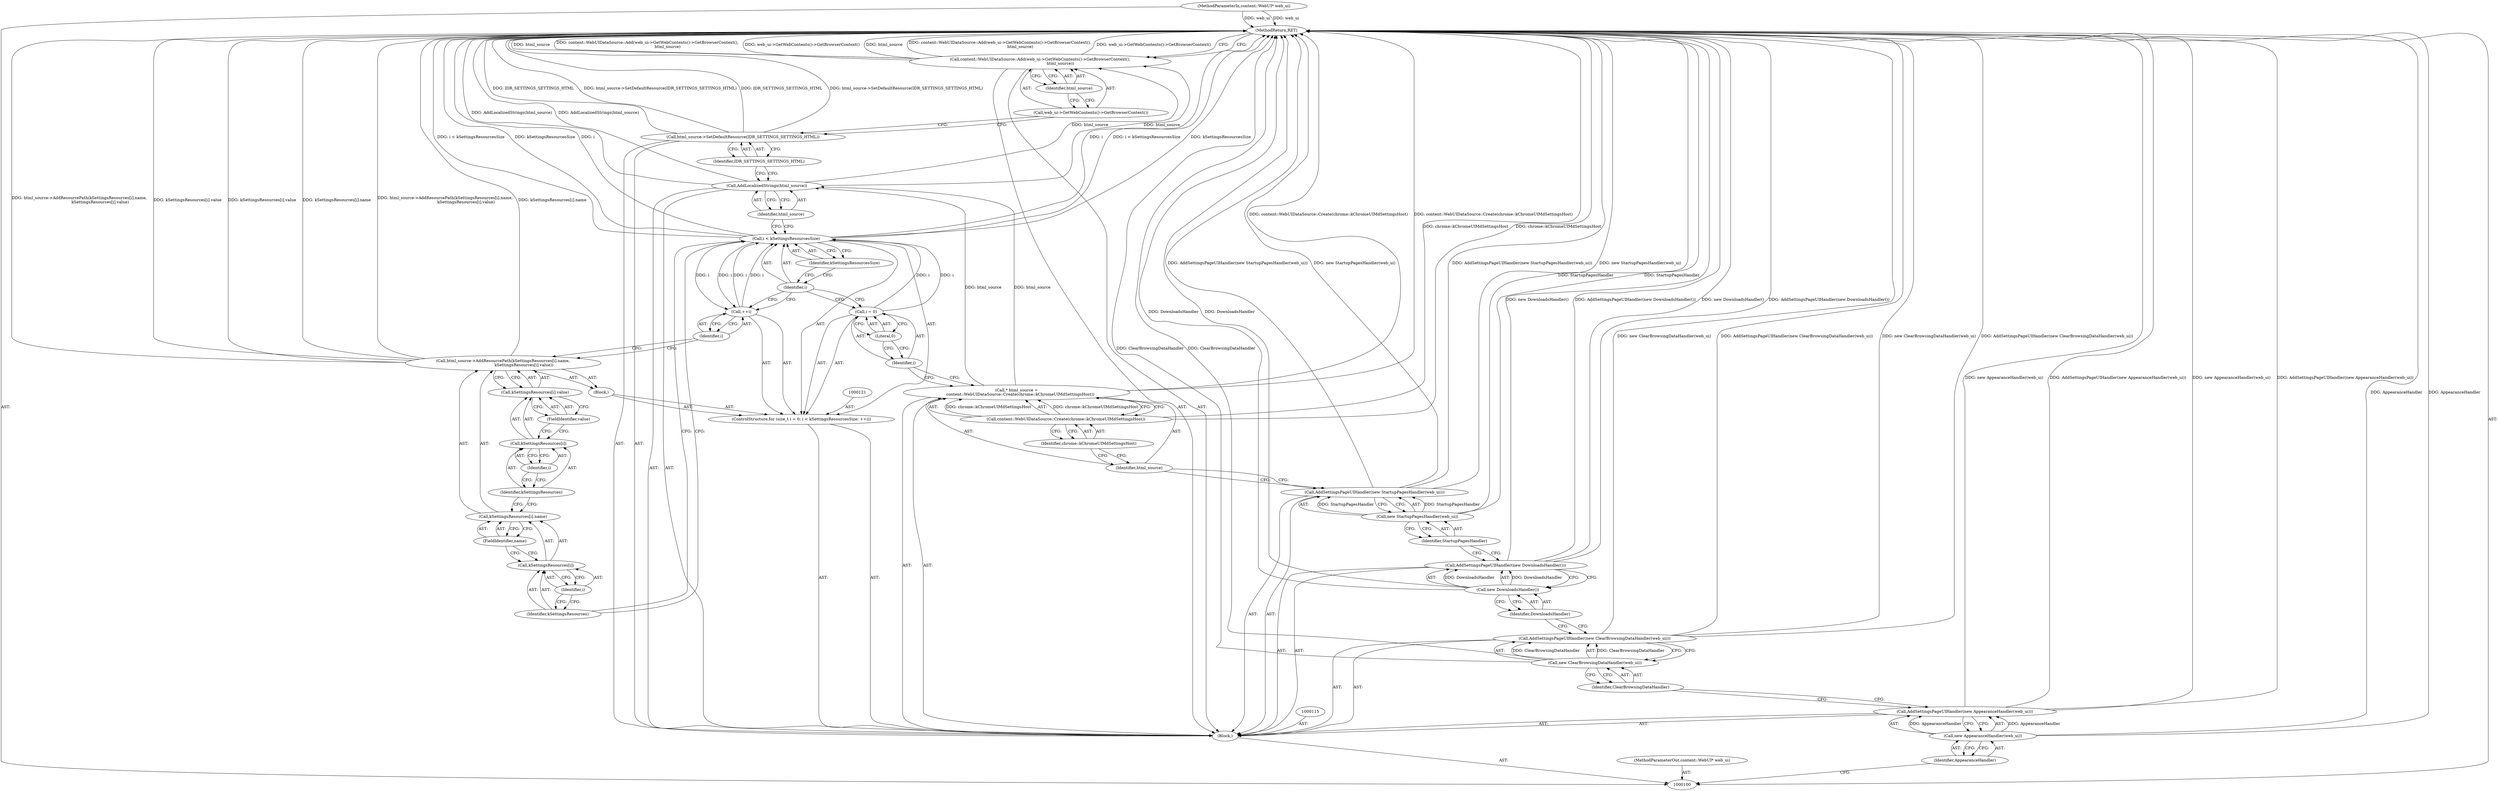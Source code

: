 digraph "0_Chrome_31b2ef216cb19fb5cec60eb507d3b2b0d30cd648" {
"1000149" [label="(MethodReturn,RET)"];
"1000101" [label="(MethodParameterIn,content::WebUI* web_ui)"];
"1000214" [label="(MethodParameterOut,content::WebUI* web_ui)"];
"1000122" [label="(Call,i = 0)"];
"1000123" [label="(Identifier,i)"];
"1000124" [label="(Literal,0)"];
"1000120" [label="(ControlStructure,for (size_t i = 0; i < kSettingsResourcesSize; ++i))"];
"1000125" [label="(Call,i < kSettingsResourcesSize)"];
"1000126" [label="(Identifier,i)"];
"1000127" [label="(Identifier,kSettingsResourcesSize)"];
"1000128" [label="(Call,++i)"];
"1000129" [label="(Identifier,i)"];
"1000130" [label="(Block,)"];
"1000132" [label="(Call,kSettingsResources[i].name)"];
"1000133" [label="(Call,kSettingsResources[i])"];
"1000134" [label="(Identifier,kSettingsResources)"];
"1000131" [label="(Call,html_source->AddResourcePath(kSettingsResources[i].name,\n                                 kSettingsResources[i].value))"];
"1000135" [label="(Identifier,i)"];
"1000136" [label="(FieldIdentifier,name)"];
"1000137" [label="(Call,kSettingsResources[i].value)"];
"1000138" [label="(Call,kSettingsResources[i])"];
"1000139" [label="(Identifier,kSettingsResources)"];
"1000140" [label="(Identifier,i)"];
"1000141" [label="(FieldIdentifier,value)"];
"1000142" [label="(Call,AddLocalizedStrings(html_source))"];
"1000143" [label="(Identifier,html_source)"];
"1000144" [label="(Call,html_source->SetDefaultResource(IDR_SETTINGS_SETTINGS_HTML))"];
"1000145" [label="(Identifier,IDR_SETTINGS_SETTINGS_HTML)"];
"1000146" [label="(Call,content::WebUIDataSource::Add(web_ui->GetWebContents()->GetBrowserContext(),\n                                html_source))"];
"1000147" [label="(Call,web_ui->GetWebContents()->GetBrowserContext())"];
"1000102" [label="(Block,)"];
"1000148" [label="(Identifier,html_source)"];
"1000104" [label="(Call,new AppearanceHandler(web_ui))"];
"1000103" [label="(Call,AddSettingsPageUIHandler(new AppearanceHandler(web_ui)))"];
"1000105" [label="(Identifier,AppearanceHandler)"];
"1000106" [label="(Call,AddSettingsPageUIHandler(new ClearBrowsingDataHandler(web_ui)))"];
"1000107" [label="(Call,new ClearBrowsingDataHandler(web_ui))"];
"1000108" [label="(Identifier,ClearBrowsingDataHandler)"];
"1000110" [label="(Call,new DownloadsHandler())"];
"1000109" [label="(Call,AddSettingsPageUIHandler(new DownloadsHandler()))"];
"1000111" [label="(Identifier,DownloadsHandler)"];
"1000113" [label="(Call,new StartupPagesHandler(web_ui))"];
"1000112" [label="(Call,AddSettingsPageUIHandler(new StartupPagesHandler(web_ui)))"];
"1000114" [label="(Identifier,StartupPagesHandler)"];
"1000116" [label="(Call,* html_source =\n      content::WebUIDataSource::Create(chrome::kChromeUIMdSettingsHost))"];
"1000117" [label="(Identifier,html_source)"];
"1000119" [label="(Identifier,chrome::kChromeUIMdSettingsHost)"];
"1000118" [label="(Call,content::WebUIDataSource::Create(chrome::kChromeUIMdSettingsHost))"];
"1000149" -> "1000100"  [label="AST: "];
"1000149" -> "1000146"  [label="CFG: "];
"1000125" -> "1000149"  [label="DDG: i"];
"1000125" -> "1000149"  [label="DDG: i < kSettingsResourcesSize"];
"1000125" -> "1000149"  [label="DDG: kSettingsResourcesSize"];
"1000142" -> "1000149"  [label="DDG: AddLocalizedStrings(html_source)"];
"1000107" -> "1000149"  [label="DDG: ClearBrowsingDataHandler"];
"1000106" -> "1000149"  [label="DDG: new ClearBrowsingDataHandler(web_ui)"];
"1000106" -> "1000149"  [label="DDG: AddSettingsPageUIHandler(new ClearBrowsingDataHandler(web_ui))"];
"1000103" -> "1000149"  [label="DDG: new AppearanceHandler(web_ui)"];
"1000103" -> "1000149"  [label="DDG: AddSettingsPageUIHandler(new AppearanceHandler(web_ui))"];
"1000104" -> "1000149"  [label="DDG: AppearanceHandler"];
"1000113" -> "1000149"  [label="DDG: StartupPagesHandler"];
"1000131" -> "1000149"  [label="DDG: kSettingsResources[i].name"];
"1000131" -> "1000149"  [label="DDG: html_source->AddResourcePath(kSettingsResources[i].name,\n                                 kSettingsResources[i].value)"];
"1000131" -> "1000149"  [label="DDG: kSettingsResources[i].value"];
"1000146" -> "1000149"  [label="DDG: html_source"];
"1000146" -> "1000149"  [label="DDG: content::WebUIDataSource::Add(web_ui->GetWebContents()->GetBrowserContext(),\n                                html_source)"];
"1000146" -> "1000149"  [label="DDG: web_ui->GetWebContents()->GetBrowserContext()"];
"1000116" -> "1000149"  [label="DDG: content::WebUIDataSource::Create(chrome::kChromeUIMdSettingsHost)"];
"1000112" -> "1000149"  [label="DDG: AddSettingsPageUIHandler(new StartupPagesHandler(web_ui))"];
"1000112" -> "1000149"  [label="DDG: new StartupPagesHandler(web_ui)"];
"1000118" -> "1000149"  [label="DDG: chrome::kChromeUIMdSettingsHost"];
"1000144" -> "1000149"  [label="DDG: html_source->SetDefaultResource(IDR_SETTINGS_SETTINGS_HTML)"];
"1000144" -> "1000149"  [label="DDG: IDR_SETTINGS_SETTINGS_HTML"];
"1000101" -> "1000149"  [label="DDG: web_ui"];
"1000109" -> "1000149"  [label="DDG: new DownloadsHandler()"];
"1000109" -> "1000149"  [label="DDG: AddSettingsPageUIHandler(new DownloadsHandler())"];
"1000110" -> "1000149"  [label="DDG: DownloadsHandler"];
"1000101" -> "1000100"  [label="AST: "];
"1000101" -> "1000149"  [label="DDG: web_ui"];
"1000214" -> "1000100"  [label="AST: "];
"1000122" -> "1000120"  [label="AST: "];
"1000122" -> "1000124"  [label="CFG: "];
"1000123" -> "1000122"  [label="AST: "];
"1000124" -> "1000122"  [label="AST: "];
"1000126" -> "1000122"  [label="CFG: "];
"1000122" -> "1000125"  [label="DDG: i"];
"1000123" -> "1000122"  [label="AST: "];
"1000123" -> "1000116"  [label="CFG: "];
"1000124" -> "1000123"  [label="CFG: "];
"1000124" -> "1000122"  [label="AST: "];
"1000124" -> "1000123"  [label="CFG: "];
"1000122" -> "1000124"  [label="CFG: "];
"1000120" -> "1000102"  [label="AST: "];
"1000121" -> "1000120"  [label="AST: "];
"1000122" -> "1000120"  [label="AST: "];
"1000125" -> "1000120"  [label="AST: "];
"1000128" -> "1000120"  [label="AST: "];
"1000130" -> "1000120"  [label="AST: "];
"1000125" -> "1000120"  [label="AST: "];
"1000125" -> "1000127"  [label="CFG: "];
"1000126" -> "1000125"  [label="AST: "];
"1000127" -> "1000125"  [label="AST: "];
"1000134" -> "1000125"  [label="CFG: "];
"1000143" -> "1000125"  [label="CFG: "];
"1000125" -> "1000149"  [label="DDG: i"];
"1000125" -> "1000149"  [label="DDG: i < kSettingsResourcesSize"];
"1000125" -> "1000149"  [label="DDG: kSettingsResourcesSize"];
"1000122" -> "1000125"  [label="DDG: i"];
"1000128" -> "1000125"  [label="DDG: i"];
"1000125" -> "1000128"  [label="DDG: i"];
"1000126" -> "1000125"  [label="AST: "];
"1000126" -> "1000122"  [label="CFG: "];
"1000126" -> "1000128"  [label="CFG: "];
"1000127" -> "1000126"  [label="CFG: "];
"1000127" -> "1000125"  [label="AST: "];
"1000127" -> "1000126"  [label="CFG: "];
"1000125" -> "1000127"  [label="CFG: "];
"1000128" -> "1000120"  [label="AST: "];
"1000128" -> "1000129"  [label="CFG: "];
"1000129" -> "1000128"  [label="AST: "];
"1000126" -> "1000128"  [label="CFG: "];
"1000128" -> "1000125"  [label="DDG: i"];
"1000125" -> "1000128"  [label="DDG: i"];
"1000129" -> "1000128"  [label="AST: "];
"1000129" -> "1000131"  [label="CFG: "];
"1000128" -> "1000129"  [label="CFG: "];
"1000130" -> "1000120"  [label="AST: "];
"1000131" -> "1000130"  [label="AST: "];
"1000132" -> "1000131"  [label="AST: "];
"1000132" -> "1000136"  [label="CFG: "];
"1000133" -> "1000132"  [label="AST: "];
"1000136" -> "1000132"  [label="AST: "];
"1000139" -> "1000132"  [label="CFG: "];
"1000133" -> "1000132"  [label="AST: "];
"1000133" -> "1000135"  [label="CFG: "];
"1000134" -> "1000133"  [label="AST: "];
"1000135" -> "1000133"  [label="AST: "];
"1000136" -> "1000133"  [label="CFG: "];
"1000134" -> "1000133"  [label="AST: "];
"1000134" -> "1000125"  [label="CFG: "];
"1000135" -> "1000134"  [label="CFG: "];
"1000131" -> "1000130"  [label="AST: "];
"1000131" -> "1000137"  [label="CFG: "];
"1000132" -> "1000131"  [label="AST: "];
"1000137" -> "1000131"  [label="AST: "];
"1000129" -> "1000131"  [label="CFG: "];
"1000131" -> "1000149"  [label="DDG: kSettingsResources[i].name"];
"1000131" -> "1000149"  [label="DDG: html_source->AddResourcePath(kSettingsResources[i].name,\n                                 kSettingsResources[i].value)"];
"1000131" -> "1000149"  [label="DDG: kSettingsResources[i].value"];
"1000135" -> "1000133"  [label="AST: "];
"1000135" -> "1000134"  [label="CFG: "];
"1000133" -> "1000135"  [label="CFG: "];
"1000136" -> "1000132"  [label="AST: "];
"1000136" -> "1000133"  [label="CFG: "];
"1000132" -> "1000136"  [label="CFG: "];
"1000137" -> "1000131"  [label="AST: "];
"1000137" -> "1000141"  [label="CFG: "];
"1000138" -> "1000137"  [label="AST: "];
"1000141" -> "1000137"  [label="AST: "];
"1000131" -> "1000137"  [label="CFG: "];
"1000138" -> "1000137"  [label="AST: "];
"1000138" -> "1000140"  [label="CFG: "];
"1000139" -> "1000138"  [label="AST: "];
"1000140" -> "1000138"  [label="AST: "];
"1000141" -> "1000138"  [label="CFG: "];
"1000139" -> "1000138"  [label="AST: "];
"1000139" -> "1000132"  [label="CFG: "];
"1000140" -> "1000139"  [label="CFG: "];
"1000140" -> "1000138"  [label="AST: "];
"1000140" -> "1000139"  [label="CFG: "];
"1000138" -> "1000140"  [label="CFG: "];
"1000141" -> "1000137"  [label="AST: "];
"1000141" -> "1000138"  [label="CFG: "];
"1000137" -> "1000141"  [label="CFG: "];
"1000142" -> "1000102"  [label="AST: "];
"1000142" -> "1000143"  [label="CFG: "];
"1000143" -> "1000142"  [label="AST: "];
"1000145" -> "1000142"  [label="CFG: "];
"1000142" -> "1000149"  [label="DDG: AddLocalizedStrings(html_source)"];
"1000116" -> "1000142"  [label="DDG: html_source"];
"1000142" -> "1000146"  [label="DDG: html_source"];
"1000143" -> "1000142"  [label="AST: "];
"1000143" -> "1000125"  [label="CFG: "];
"1000142" -> "1000143"  [label="CFG: "];
"1000144" -> "1000102"  [label="AST: "];
"1000144" -> "1000145"  [label="CFG: "];
"1000145" -> "1000144"  [label="AST: "];
"1000147" -> "1000144"  [label="CFG: "];
"1000144" -> "1000149"  [label="DDG: html_source->SetDefaultResource(IDR_SETTINGS_SETTINGS_HTML)"];
"1000144" -> "1000149"  [label="DDG: IDR_SETTINGS_SETTINGS_HTML"];
"1000145" -> "1000144"  [label="AST: "];
"1000145" -> "1000142"  [label="CFG: "];
"1000144" -> "1000145"  [label="CFG: "];
"1000146" -> "1000102"  [label="AST: "];
"1000146" -> "1000148"  [label="CFG: "];
"1000147" -> "1000146"  [label="AST: "];
"1000148" -> "1000146"  [label="AST: "];
"1000149" -> "1000146"  [label="CFG: "];
"1000146" -> "1000149"  [label="DDG: html_source"];
"1000146" -> "1000149"  [label="DDG: content::WebUIDataSource::Add(web_ui->GetWebContents()->GetBrowserContext(),\n                                html_source)"];
"1000146" -> "1000149"  [label="DDG: web_ui->GetWebContents()->GetBrowserContext()"];
"1000142" -> "1000146"  [label="DDG: html_source"];
"1000147" -> "1000146"  [label="AST: "];
"1000147" -> "1000144"  [label="CFG: "];
"1000148" -> "1000147"  [label="CFG: "];
"1000102" -> "1000100"  [label="AST: "];
"1000103" -> "1000102"  [label="AST: "];
"1000106" -> "1000102"  [label="AST: "];
"1000109" -> "1000102"  [label="AST: "];
"1000112" -> "1000102"  [label="AST: "];
"1000115" -> "1000102"  [label="AST: "];
"1000116" -> "1000102"  [label="AST: "];
"1000120" -> "1000102"  [label="AST: "];
"1000142" -> "1000102"  [label="AST: "];
"1000144" -> "1000102"  [label="AST: "];
"1000146" -> "1000102"  [label="AST: "];
"1000148" -> "1000146"  [label="AST: "];
"1000148" -> "1000147"  [label="CFG: "];
"1000146" -> "1000148"  [label="CFG: "];
"1000104" -> "1000103"  [label="AST: "];
"1000104" -> "1000105"  [label="CFG: "];
"1000105" -> "1000104"  [label="AST: "];
"1000103" -> "1000104"  [label="CFG: "];
"1000104" -> "1000149"  [label="DDG: AppearanceHandler"];
"1000104" -> "1000103"  [label="DDG: AppearanceHandler"];
"1000103" -> "1000102"  [label="AST: "];
"1000103" -> "1000104"  [label="CFG: "];
"1000104" -> "1000103"  [label="AST: "];
"1000108" -> "1000103"  [label="CFG: "];
"1000103" -> "1000149"  [label="DDG: new AppearanceHandler(web_ui)"];
"1000103" -> "1000149"  [label="DDG: AddSettingsPageUIHandler(new AppearanceHandler(web_ui))"];
"1000104" -> "1000103"  [label="DDG: AppearanceHandler"];
"1000105" -> "1000104"  [label="AST: "];
"1000105" -> "1000100"  [label="CFG: "];
"1000104" -> "1000105"  [label="CFG: "];
"1000106" -> "1000102"  [label="AST: "];
"1000106" -> "1000107"  [label="CFG: "];
"1000107" -> "1000106"  [label="AST: "];
"1000111" -> "1000106"  [label="CFG: "];
"1000106" -> "1000149"  [label="DDG: new ClearBrowsingDataHandler(web_ui)"];
"1000106" -> "1000149"  [label="DDG: AddSettingsPageUIHandler(new ClearBrowsingDataHandler(web_ui))"];
"1000107" -> "1000106"  [label="DDG: ClearBrowsingDataHandler"];
"1000107" -> "1000106"  [label="AST: "];
"1000107" -> "1000108"  [label="CFG: "];
"1000108" -> "1000107"  [label="AST: "];
"1000106" -> "1000107"  [label="CFG: "];
"1000107" -> "1000149"  [label="DDG: ClearBrowsingDataHandler"];
"1000107" -> "1000106"  [label="DDG: ClearBrowsingDataHandler"];
"1000108" -> "1000107"  [label="AST: "];
"1000108" -> "1000103"  [label="CFG: "];
"1000107" -> "1000108"  [label="CFG: "];
"1000110" -> "1000109"  [label="AST: "];
"1000110" -> "1000111"  [label="CFG: "];
"1000111" -> "1000110"  [label="AST: "];
"1000109" -> "1000110"  [label="CFG: "];
"1000110" -> "1000149"  [label="DDG: DownloadsHandler"];
"1000110" -> "1000109"  [label="DDG: DownloadsHandler"];
"1000109" -> "1000102"  [label="AST: "];
"1000109" -> "1000110"  [label="CFG: "];
"1000110" -> "1000109"  [label="AST: "];
"1000114" -> "1000109"  [label="CFG: "];
"1000109" -> "1000149"  [label="DDG: new DownloadsHandler()"];
"1000109" -> "1000149"  [label="DDG: AddSettingsPageUIHandler(new DownloadsHandler())"];
"1000110" -> "1000109"  [label="DDG: DownloadsHandler"];
"1000111" -> "1000110"  [label="AST: "];
"1000111" -> "1000106"  [label="CFG: "];
"1000110" -> "1000111"  [label="CFG: "];
"1000113" -> "1000112"  [label="AST: "];
"1000113" -> "1000114"  [label="CFG: "];
"1000114" -> "1000113"  [label="AST: "];
"1000112" -> "1000113"  [label="CFG: "];
"1000113" -> "1000149"  [label="DDG: StartupPagesHandler"];
"1000113" -> "1000112"  [label="DDG: StartupPagesHandler"];
"1000112" -> "1000102"  [label="AST: "];
"1000112" -> "1000113"  [label="CFG: "];
"1000113" -> "1000112"  [label="AST: "];
"1000117" -> "1000112"  [label="CFG: "];
"1000112" -> "1000149"  [label="DDG: AddSettingsPageUIHandler(new StartupPagesHandler(web_ui))"];
"1000112" -> "1000149"  [label="DDG: new StartupPagesHandler(web_ui)"];
"1000113" -> "1000112"  [label="DDG: StartupPagesHandler"];
"1000114" -> "1000113"  [label="AST: "];
"1000114" -> "1000109"  [label="CFG: "];
"1000113" -> "1000114"  [label="CFG: "];
"1000116" -> "1000102"  [label="AST: "];
"1000116" -> "1000118"  [label="CFG: "];
"1000117" -> "1000116"  [label="AST: "];
"1000118" -> "1000116"  [label="AST: "];
"1000123" -> "1000116"  [label="CFG: "];
"1000116" -> "1000149"  [label="DDG: content::WebUIDataSource::Create(chrome::kChromeUIMdSettingsHost)"];
"1000118" -> "1000116"  [label="DDG: chrome::kChromeUIMdSettingsHost"];
"1000116" -> "1000142"  [label="DDG: html_source"];
"1000117" -> "1000116"  [label="AST: "];
"1000117" -> "1000112"  [label="CFG: "];
"1000119" -> "1000117"  [label="CFG: "];
"1000119" -> "1000118"  [label="AST: "];
"1000119" -> "1000117"  [label="CFG: "];
"1000118" -> "1000119"  [label="CFG: "];
"1000118" -> "1000116"  [label="AST: "];
"1000118" -> "1000119"  [label="CFG: "];
"1000119" -> "1000118"  [label="AST: "];
"1000116" -> "1000118"  [label="CFG: "];
"1000118" -> "1000149"  [label="DDG: chrome::kChromeUIMdSettingsHost"];
"1000118" -> "1000116"  [label="DDG: chrome::kChromeUIMdSettingsHost"];
}
